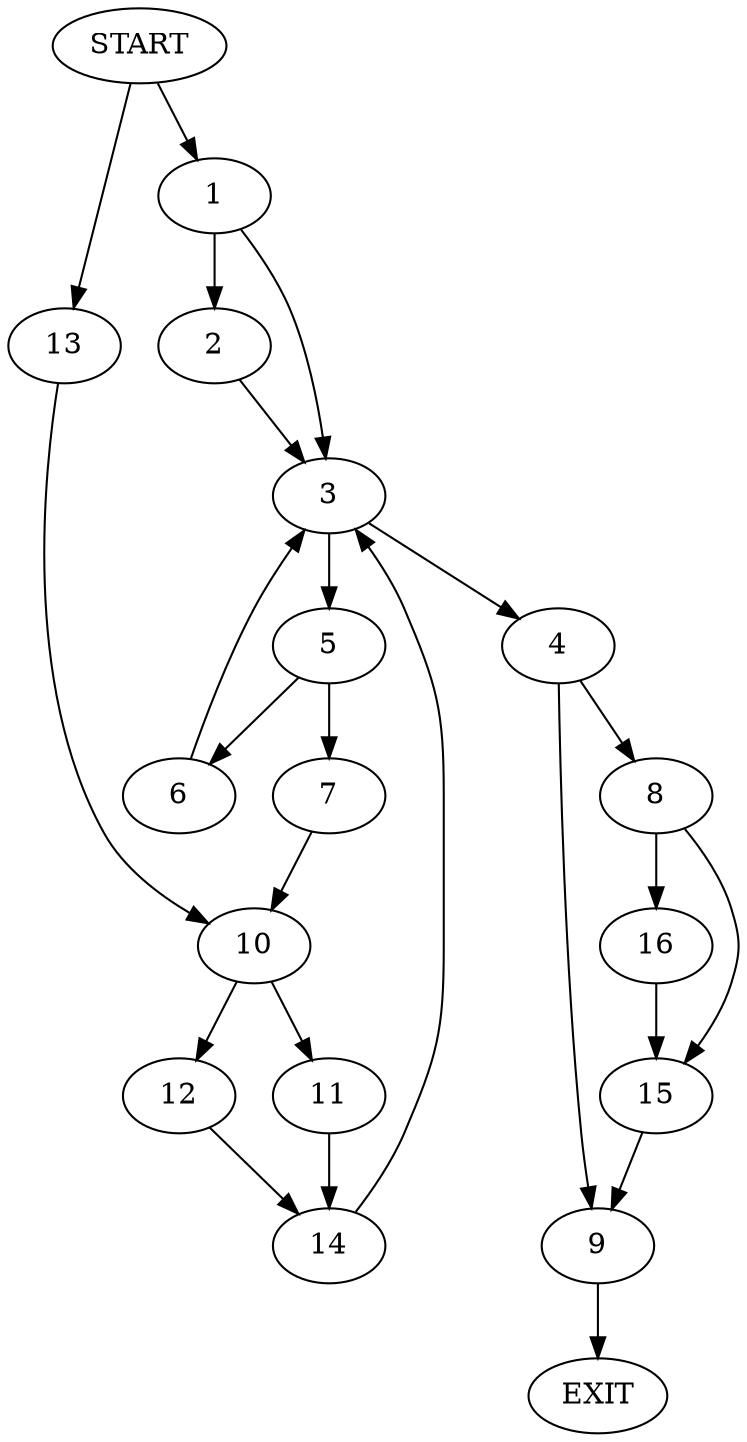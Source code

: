 digraph {
0 [label="START"]
17 [label="EXIT"]
0 -> 1
1 -> 2
1 -> 3
2 -> 3
3 -> 4
3 -> 5
5 -> 6
5 -> 7
4 -> 8
4 -> 9
7 -> 10
6 -> 3
10 -> 11
10 -> 12
0 -> 13
13 -> 10
12 -> 14
11 -> 14
14 -> 3
8 -> 15
8 -> 16
9 -> 17
16 -> 15
15 -> 9
}
